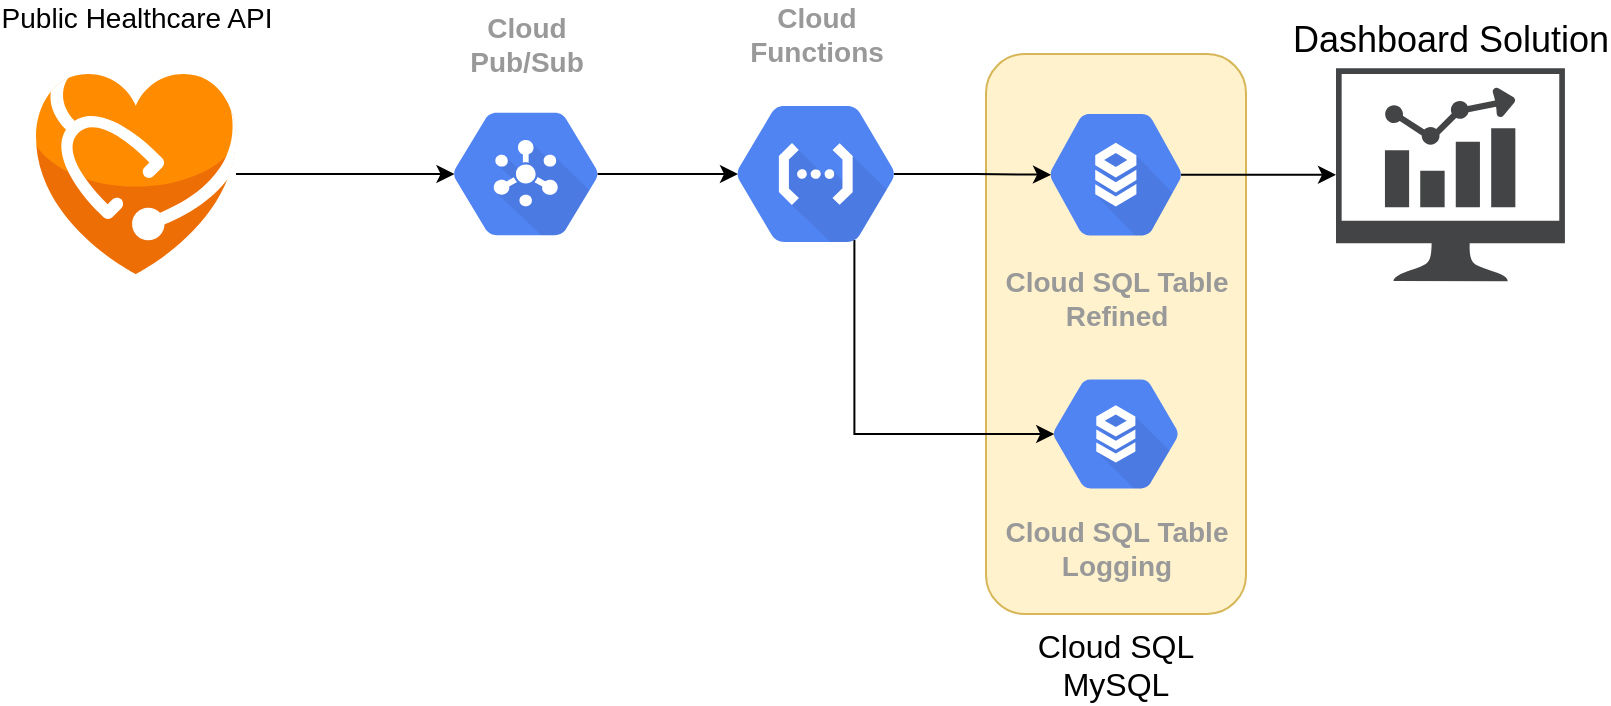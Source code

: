 <mxfile version="13.9.2" type="device"><diagram id="Wsr0iGpvDqlSo4qLoD0K" name="Page-1"><mxGraphModel dx="786" dy="500" grid="1" gridSize="10" guides="1" tooltips="1" connect="1" arrows="1" fold="1" page="1" pageScale="1" pageWidth="850" pageHeight="1100" math="0" shadow="0"><root><mxCell id="0"/><mxCell id="1" parent="0"/><mxCell id="-1q49YC3NNHCwdtHNwQw-13" value="Cloud SQL MySQL" style="rounded=1;whiteSpace=wrap;html=1;labelPosition=center;verticalLabelPosition=bottom;align=center;verticalAlign=top;fillColor=#fff2cc;strokeColor=#d6b656;fontSize=16;" parent="1" vertex="1"><mxGeometry x="535" y="60" width="130" height="280" as="geometry"/></mxCell><mxCell id="-1q49YC3NNHCwdtHNwQw-14" style="edgeStyle=orthogonalEdgeStyle;rounded=0;orthogonalLoop=1;jettySize=auto;html=1;entryX=0.175;entryY=0.5;entryDx=0;entryDy=0;entryPerimeter=0;" parent="1" source="-1q49YC3NNHCwdtHNwQw-2" target="-1q49YC3NNHCwdtHNwQw-12" edge="1"><mxGeometry relative="1" as="geometry"/></mxCell><mxCell id="-1q49YC3NNHCwdtHNwQw-2" value="&lt;font style=&quot;font-size: 14px&quot;&gt;Public Healthcare API&lt;/font&gt;&lt;div style=&quot;font-size: 14px&quot;&gt;&lt;font style=&quot;font-size: 14px&quot;&gt;&lt;br&gt;&lt;/font&gt;&lt;/div&gt;" style="aspect=fixed;html=1;points=[];align=center;image;fontSize=12;image=img/lib/mscae/Azure_API_for_FHIR.svg;labelPosition=center;verticalLabelPosition=top;verticalAlign=bottom;" parent="1" vertex="1"><mxGeometry x="60" y="70" width="100" height="100" as="geometry"/></mxCell><mxCell id="-1q49YC3NNHCwdtHNwQw-18" style="edgeStyle=orthogonalEdgeStyle;rounded=0;orthogonalLoop=1;jettySize=auto;html=1;exitX=0.825;exitY=0.5;exitDx=0;exitDy=0;exitPerimeter=0;" parent="1" source="-1q49YC3NNHCwdtHNwQw-7" target="-1q49YC3NNHCwdtHNwQw-9" edge="1"><mxGeometry relative="1" as="geometry"/></mxCell><mxCell id="-1q49YC3NNHCwdtHNwQw-7" value="Cloud SQL Table&lt;br style=&quot;font-size: 14px;&quot;&gt;Refined" style="html=1;fillColor=#5184F3;strokeColor=none;verticalAlign=top;labelPosition=center;verticalLabelPosition=bottom;align=center;spacingTop=-6;fontSize=14;fontStyle=1;fontColor=#999999;shape=mxgraph.gcp2.hexIcon;prIcon=cloud_sql" parent="1" vertex="1"><mxGeometry x="550" y="75.75" width="100" height="89.25" as="geometry"/></mxCell><mxCell id="-1q49YC3NNHCwdtHNwQw-8" value="Cloud SQL Table&lt;br style=&quot;font-size: 14px;&quot;&gt;Logging" style="html=1;fillColor=#5184F3;strokeColor=none;verticalAlign=top;labelPosition=center;verticalLabelPosition=bottom;align=center;spacingTop=-6;fontSize=14;fontStyle=1;fontColor=#999999;shape=mxgraph.gcp2.hexIcon;prIcon=cloud_sql" parent="1" vertex="1"><mxGeometry x="552.5" y="210" width="95" height="80" as="geometry"/></mxCell><mxCell id="-1q49YC3NNHCwdtHNwQw-9" value="&lt;font style=&quot;font-size: 18px&quot;&gt;Dashboard Solution&lt;/font&gt;" style="pointerEvents=1;shadow=0;dashed=0;html=1;strokeColor=none;fillColor=#434445;aspect=fixed;labelPosition=center;verticalLabelPosition=top;verticalAlign=bottom;align=center;outlineConnect=0;shape=mxgraph.vvd.nsx_dashboard;" parent="1" vertex="1"><mxGeometry x="710" y="67.16" width="114.46" height="106.44" as="geometry"/></mxCell><mxCell id="X4G3qBwEZfAEPxzqKJmF-3" style="edgeStyle=orthogonalEdgeStyle;rounded=0;orthogonalLoop=1;jettySize=auto;html=1;exitX=0.825;exitY=0.5;exitDx=0;exitDy=0;exitPerimeter=0;entryX=0.175;entryY=0.5;entryDx=0;entryDy=0;entryPerimeter=0;fontSize=14;" edge="1" parent="1" source="-1q49YC3NNHCwdtHNwQw-12" target="X4G3qBwEZfAEPxzqKJmF-1"><mxGeometry relative="1" as="geometry"/></mxCell><mxCell id="-1q49YC3NNHCwdtHNwQw-12" value="Cloud&#xA;Pub/Sub" style="html=1;fillColor=#5184F3;strokeColor=none;verticalAlign=bottom;labelPosition=center;verticalLabelPosition=top;align=center;spacingTop=-6;fontSize=14;fontStyle=1;fontColor=#999999;shape=mxgraph.gcp2.hexIcon;prIcon=cloud_pubsub" parent="1" vertex="1"><mxGeometry x="250" y="75" width="110" height="90" as="geometry"/></mxCell><mxCell id="X4G3qBwEZfAEPxzqKJmF-4" style="edgeStyle=orthogonalEdgeStyle;rounded=0;orthogonalLoop=1;jettySize=auto;html=1;exitX=0.825;exitY=0.5;exitDx=0;exitDy=0;exitPerimeter=0;entryX=0.175;entryY=0.5;entryDx=0;entryDy=0;entryPerimeter=0;fontSize=14;" edge="1" parent="1" source="X4G3qBwEZfAEPxzqKJmF-1" target="-1q49YC3NNHCwdtHNwQw-7"><mxGeometry relative="1" as="geometry"/></mxCell><mxCell id="X4G3qBwEZfAEPxzqKJmF-5" style="edgeStyle=orthogonalEdgeStyle;rounded=0;orthogonalLoop=1;jettySize=auto;html=1;exitX=0.66;exitY=0.83;exitDx=0;exitDy=0;exitPerimeter=0;entryX=0.175;entryY=0.5;entryDx=0;entryDy=0;entryPerimeter=0;fontSize=14;" edge="1" parent="1" source="X4G3qBwEZfAEPxzqKJmF-1" target="-1q49YC3NNHCwdtHNwQw-8"><mxGeometry relative="1" as="geometry"><Array as="points"><mxPoint x="469" y="250"/></Array></mxGeometry></mxCell><mxCell id="X4G3qBwEZfAEPxzqKJmF-1" value="Cloud&#xA;Functions" style="html=1;fillColor=#5184F3;strokeColor=none;verticalAlign=bottom;labelPosition=center;verticalLabelPosition=top;align=center;spacingTop=-6;fontSize=14;fontStyle=1;fontColor=#999999;shape=mxgraph.gcp2.hexIcon;prIcon=cloud_functions" vertex="1" parent="1"><mxGeometry x="390" y="70" width="120" height="100" as="geometry"/></mxCell></root></mxGraphModel></diagram></mxfile>
